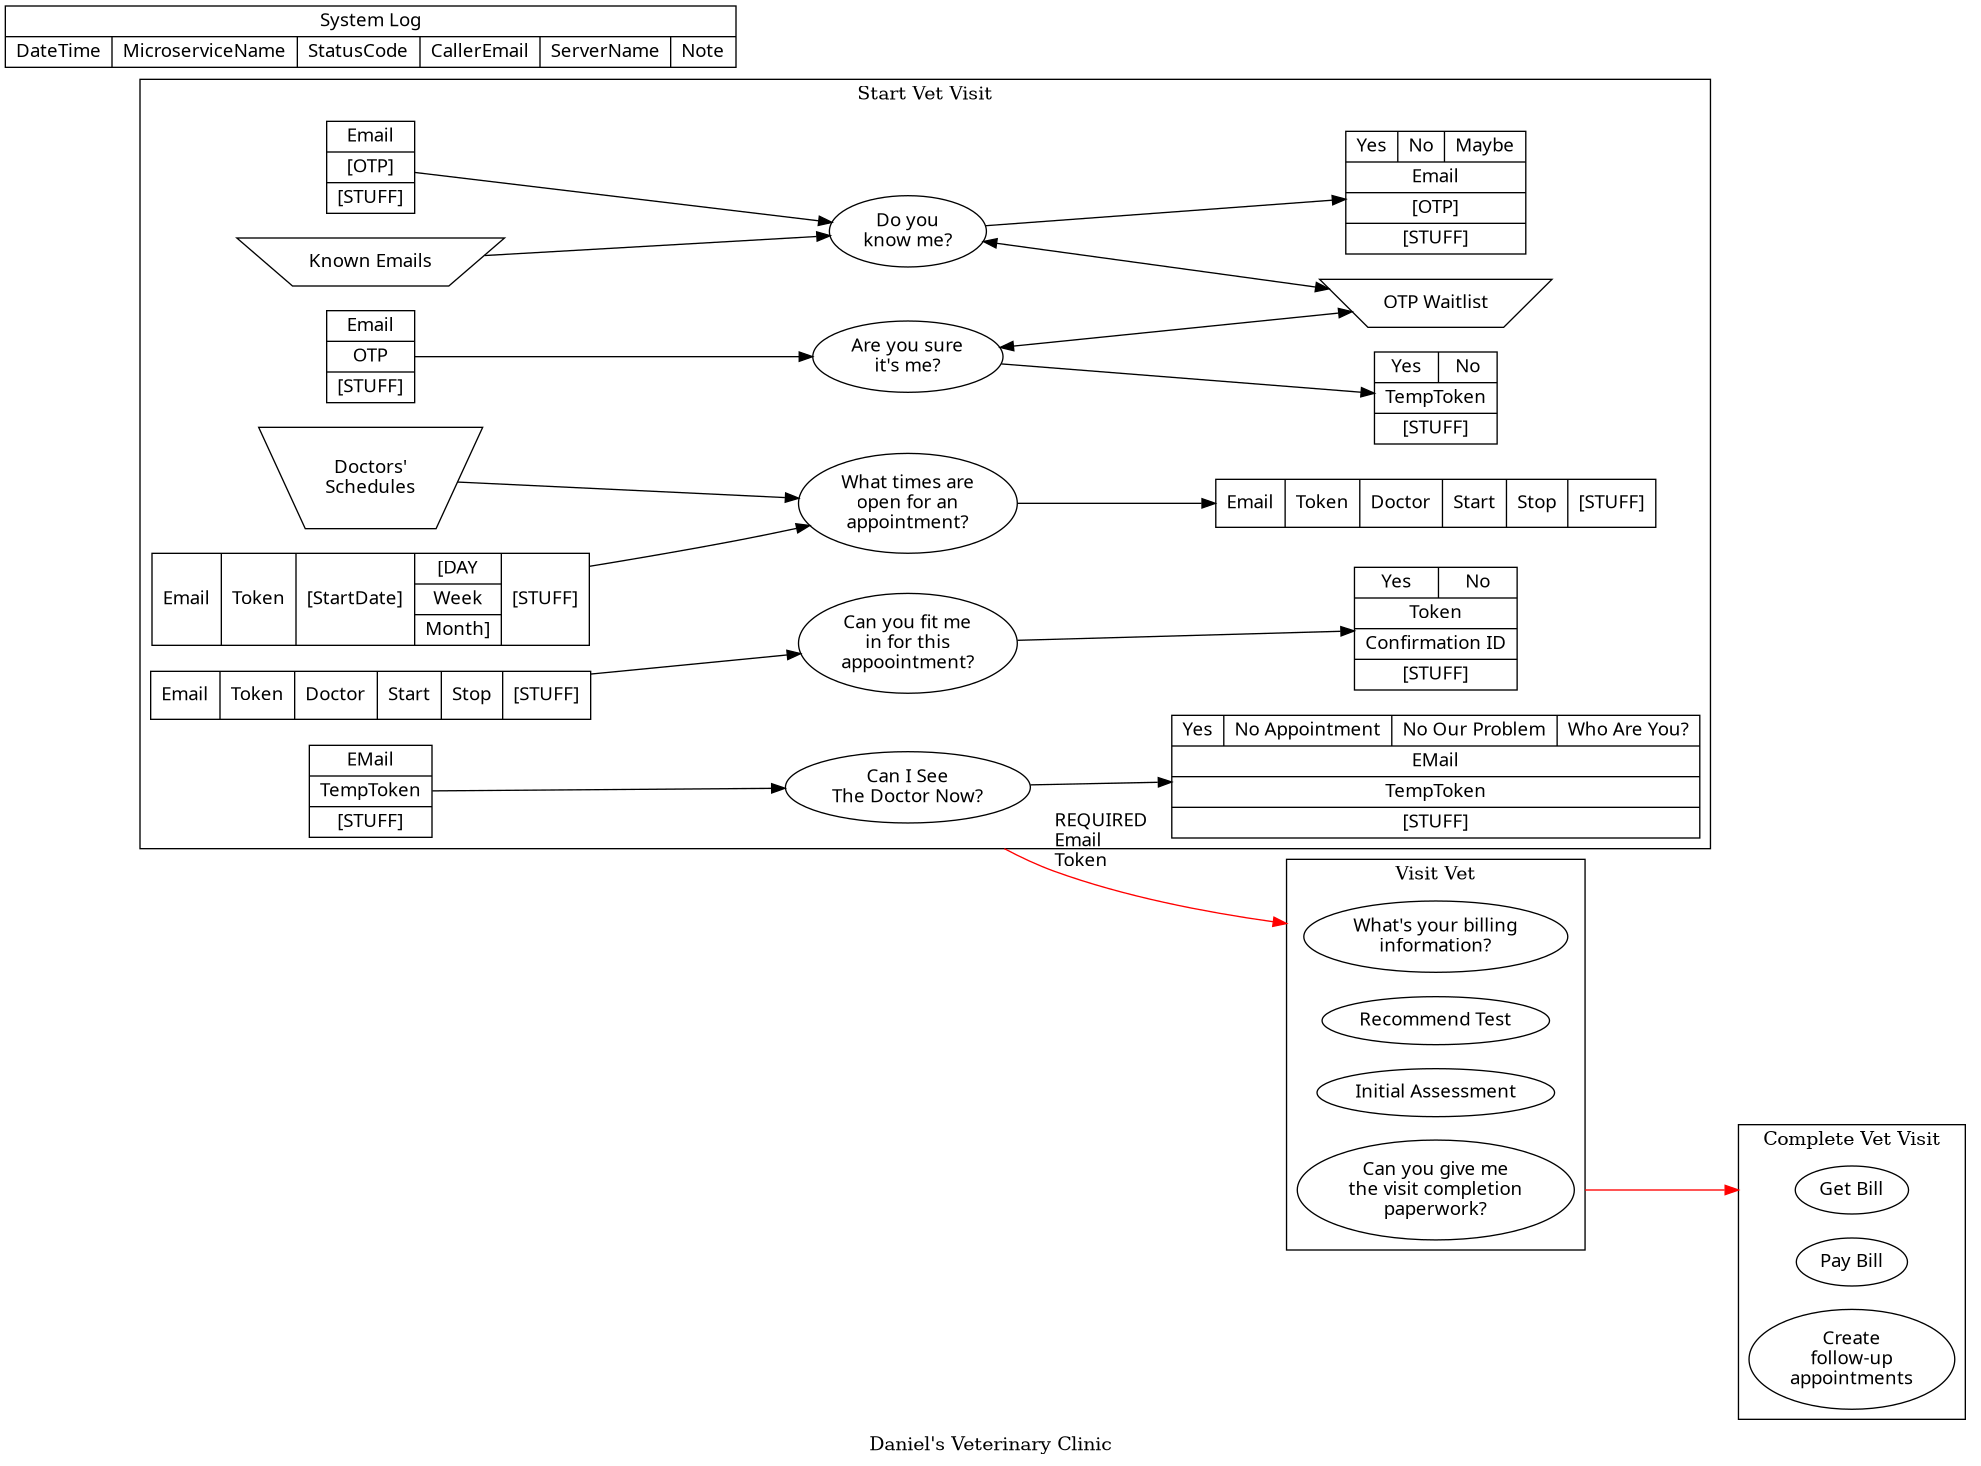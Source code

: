 @startuml
digraph VeterinaryClinic {
  node [fontname = "Handlee"];
  edge [fontname = "Handlee"];
  compound=true;
  label="Daniel's Veterinary Clinic";

  rankdir=LR;
  
  subgraph cluster_StartVetVisit {

    label="Start Vet Visit";
    edge[style=solid];
    node [shape=record];
    doYouKnowMeInput [label="<f0> Email|<f1> [OTP]|<f2> \[STUFF\]"];
    doYouKnowMeOutput [label="{<f0> Yes|<f1> No|<f2>Maybe} | <f3> Email| <f4> \[OTP\]| <f5> \[STUFF\]"];
    knownEMails [label="Known Emails", shape=invtrapezium];
    otpWaitList [label="OTP Waitlist", shape=invtrapezium];
    areYouSureItsMeInput [label="Email|OTP|\[STUFF\]"];
    areYouSureItsMeOutput [label="{Yes|No} | TempToken | \[STUFF\]"];
    node [shape=oval];
    doYouKnowMe [label="Do you\nknow me?"];
    knownEMails->doYouKnowMe;
    doYouKnowMeInput->doYouKnowMe;
    doYouKnowMe->doYouKnowMeOutput;
    doYouKnowMe->otpWaitList [dir=both];

    areYouSureItsMe [label="Are you sure\nit's me?"];
    areYouSureItsMe->otpWaitList [dir=both];
    areYouSureItsMeInput->areYouSureItsMe;
    areYouSureItsMe->areYouSureItsMeOutput;

    canISeeTheDoctorNowInput [shape=record, label="<f0> EMail| <f1> TempToken | <f2> \[STUFF\]"];
    canISeeTheDoctorNowOutput [shape=record, label="{<f0> Yes| <f1> No Appointment | <f2> No Our Problem | <f3> Who Are You?}| <f4> EMail| <f5> TempToken | <f6> \[STUFF\]"];
    canISeeTheDoctorNow [shape=oval, label="Can I See\nThe Doctor Now?"];
    canISeeTheDoctorNowInput->canISeeTheDoctorNow;
    canISeeTheDoctorNow->canISeeTheDoctorNowOutput;

    docSchedule [shape=invtrapezium, label="Doctors'\nSchedules"];
    whatTimesAreOpenForAnAppointmentInput [shape=record, label="{<f0> Email | <f1> Token | <f2> \[StartDate\] | {<f3> \[DAY|Week|Month\]} | <f4> \[STUFF\]}"];
    whatTimesAreOpenForAnAppointment [shape=oval, label="What times are\nopen for an\nappointment?"];
    whatTimesAreOpenForAnAppointmentOutput [shape=record, label="{<f0> Email | <f1> Token | <f2> Doctor | <f3> Start | <f4> Stop | <f5> \[STUFF\]}"];
    whatTimesAreOpenForAnAppointmentInput->whatTimesAreOpenForAnAppointment;
    whatTimesAreOpenForAnAppointment->whatTimesAreOpenForAnAppointmentOutput;
    docSchedule->whatTimesAreOpenForAnAppointment;

    canYouFitMeInForThisAppointmentInput [shape=record, label="{<f0> Email | <f1> Token | <f2> Doctor | <f3> Start | <f4> Stop | <f5> \[STUFF\]}"];
    canYouFitMeInForThisAppointmentOutput [shape=record, label="{<f0> Yes | <f1> No} | <f2> Token | <f3> Confirmation ID | <f4> \[STUFF\]"];
    canYouFitMeInForThisAppointment [shape=oval, label="Can you fit me\nin for this\nappoointment?"];
    canYouFitMeInForThisAppointmentInput->canYouFitMeInForThisAppointment;
    canYouFitMeInForThisAppointment->canYouFitMeInForThisAppointmentOutput;
  }

  subgraph cluster_VisitVet {
    node [fontname = "Handlee"];
    edge [fontname = "Handlee"];
    label="Visit Vet";

    getBillingInfo [label="What's your billing\ninformation?"];
    recommendTest [label="Recommend Test"];
    initialAssessment [label="Initial Assessment"];
    getVisitCompletionPaperwork [label="Can you give me\nthe visit completion\npaperwork?"];
  }

  subgraph cluster_CompleteVetVisit {
    node [fontname = "Handlee"];
    edge [fontname = "Handlee"];
    label="Complete Vet Visit";

    getBill [label="Get Bill"];
    payBill [label="Pay Bill"];
    createFollowupAppointments [label="Create\nfollow-up\nappointments"];
  }

  canISeeTheDoctorNow -> getBillingInfo [ltail=cluster_StartVetVisit,lhead=cluster_VisitVet, label="\lREQUIRED\lEmail\lToken\l", color=red, weight=0]; 
  getVisitCompletionPaperwork -> getBill [ltail=cluster_VisitVet, lhead=cluster_CompleteVetVisit, label="", color=red];

  systemLog [shape=record, label="<f0> System Log | {<f1>DateTime | <f2> MicroserviceName | <f3> StatusCode | <f4> CallerEmail | <f5> ServerName | <f6> Note}"];
}


@enduml